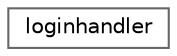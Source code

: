 digraph "Graphical Class Hierarchy"
{
 // LATEX_PDF_SIZE
  bgcolor="transparent";
  edge [fontname=Helvetica,fontsize=10,labelfontname=Helvetica,labelfontsize=10];
  node [fontname=Helvetica,fontsize=10,shape=box,height=0.2,width=0.4];
  rankdir="LR";
  Node0 [id="Node000000",label="loginhandler",height=0.2,width=0.4,color="grey40", fillcolor="white", style="filled",URL="$classloginhandler.html",tooltip="کلاس بررسی و مدیریت ورود کاربران"];
}
